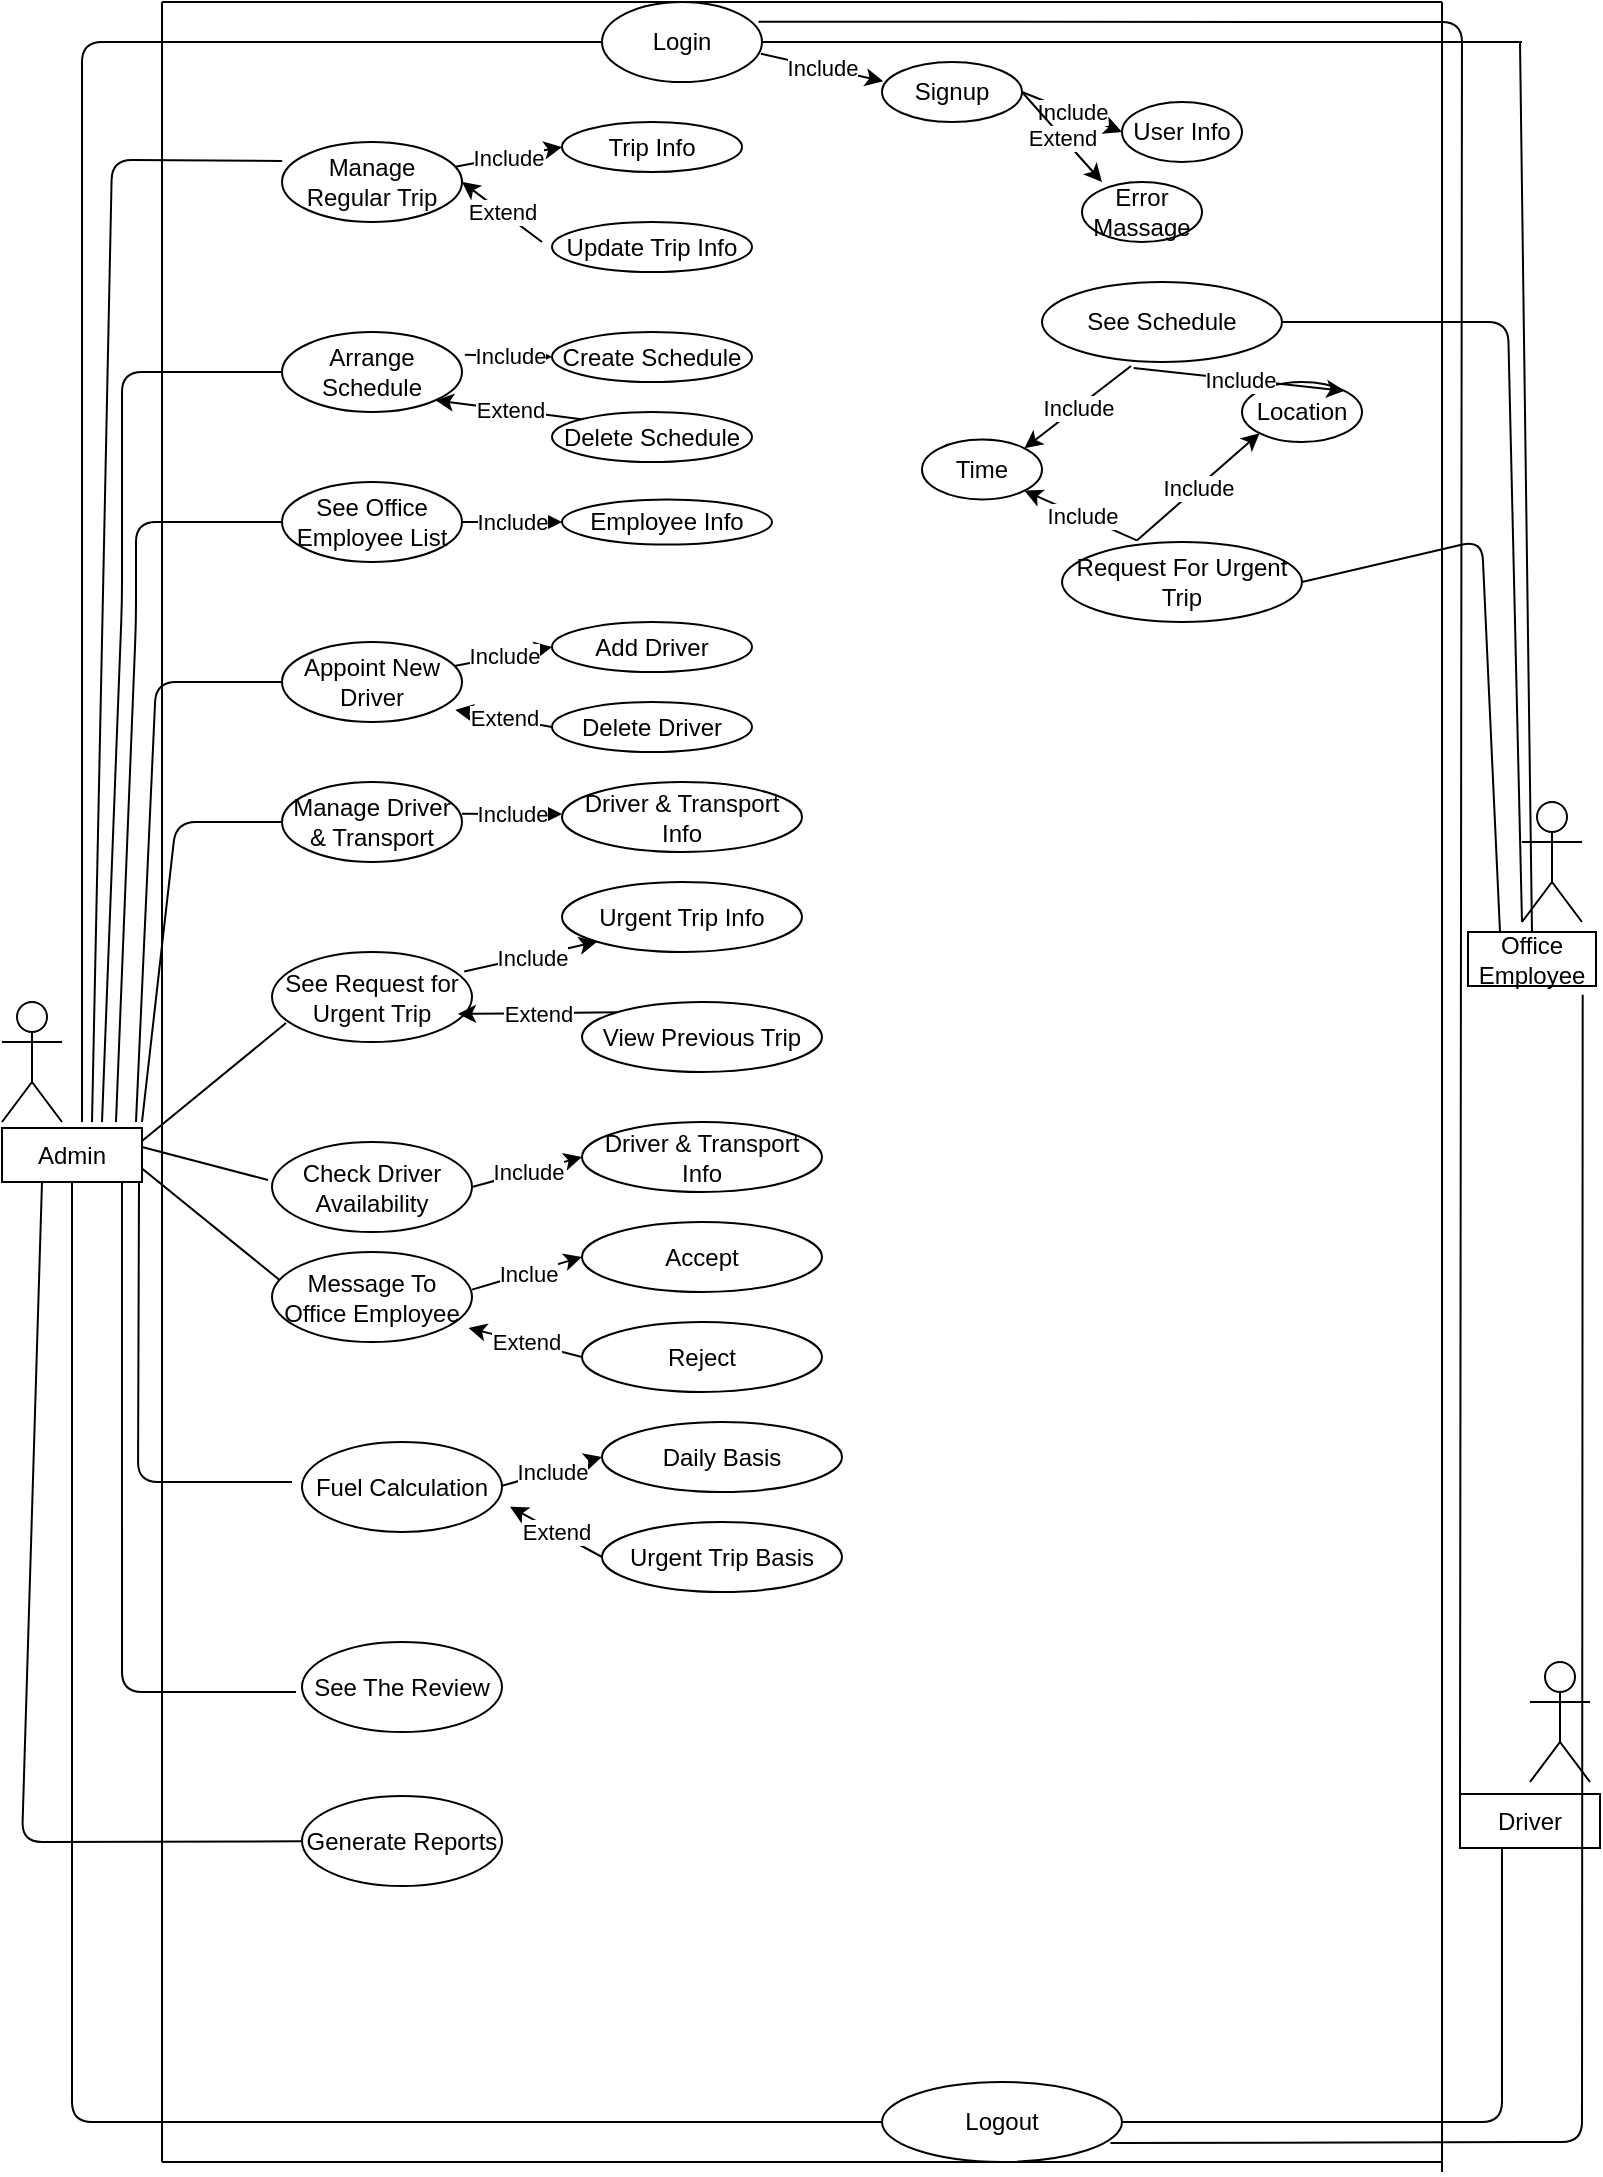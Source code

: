 <mxfile version="14.9.5" type="github">
  <diagram id="_Hke5c7gtm3ifdNGaI75" name="Page-1">
    <mxGraphModel dx="394" dy="681" grid="1" gridSize="10" guides="1" tooltips="1" connect="1" arrows="1" fold="1" page="1" pageScale="1" pageWidth="827" pageHeight="1169" math="0" shadow="0">
      <root>
        <mxCell id="0" />
        <mxCell id="1" parent="0" />
        <mxCell id="LA62-pf56U3Ix_v_cgrx-1" value="" style="shape=umlActor;verticalLabelPosition=bottom;verticalAlign=top;html=1;outlineConnect=0;" vertex="1" parent="1">
          <mxGeometry x="840" y="540" width="30" height="60" as="geometry" />
        </mxCell>
        <mxCell id="LA62-pf56U3Ix_v_cgrx-2" value="" style="shape=umlActor;verticalLabelPosition=bottom;verticalAlign=top;html=1;outlineConnect=0;" vertex="1" parent="1">
          <mxGeometry x="1600" y="440" width="30" height="60" as="geometry" />
        </mxCell>
        <mxCell id="LA62-pf56U3Ix_v_cgrx-3" value="" style="shape=umlActor;verticalLabelPosition=bottom;verticalAlign=top;html=1;outlineConnect=0;" vertex="1" parent="1">
          <mxGeometry x="1604" y="870" width="30" height="60" as="geometry" />
        </mxCell>
        <mxCell id="LA62-pf56U3Ix_v_cgrx-4" value="" style="endArrow=none;html=1;" edge="1" parent="1">
          <mxGeometry width="50" height="50" relative="1" as="geometry">
            <mxPoint x="920" y="1120" as="sourcePoint" />
            <mxPoint x="920" y="40" as="targetPoint" />
          </mxGeometry>
        </mxCell>
        <mxCell id="LA62-pf56U3Ix_v_cgrx-5" value="" style="endArrow=none;html=1;" edge="1" parent="1">
          <mxGeometry width="50" height="50" relative="1" as="geometry">
            <mxPoint x="920" y="40" as="sourcePoint" />
            <mxPoint x="1560" y="40" as="targetPoint" />
          </mxGeometry>
        </mxCell>
        <mxCell id="LA62-pf56U3Ix_v_cgrx-7" value="" style="endArrow=none;html=1;" edge="1" parent="1">
          <mxGeometry width="50" height="50" relative="1" as="geometry">
            <mxPoint x="920" y="1120" as="sourcePoint" />
            <mxPoint x="1560" y="1120" as="targetPoint" />
          </mxGeometry>
        </mxCell>
        <mxCell id="LA62-pf56U3Ix_v_cgrx-8" value="" style="endArrow=none;html=1;" edge="1" parent="1">
          <mxGeometry width="50" height="50" relative="1" as="geometry">
            <mxPoint x="1560" y="1125" as="sourcePoint" />
            <mxPoint x="1560" y="40" as="targetPoint" />
          </mxGeometry>
        </mxCell>
        <mxCell id="LA62-pf56U3Ix_v_cgrx-11" value="Admin" style="rounded=0;whiteSpace=wrap;html=1;" vertex="1" parent="1">
          <mxGeometry x="840" y="603" width="70" height="27" as="geometry" />
        </mxCell>
        <mxCell id="LA62-pf56U3Ix_v_cgrx-12" value="Office Employee" style="rounded=0;whiteSpace=wrap;html=1;" vertex="1" parent="1">
          <mxGeometry x="1573" y="505" width="64" height="27" as="geometry" />
        </mxCell>
        <mxCell id="LA62-pf56U3Ix_v_cgrx-13" value="Driver" style="rounded=0;whiteSpace=wrap;html=1;" vertex="1" parent="1">
          <mxGeometry x="1569" y="936" width="70" height="27" as="geometry" />
        </mxCell>
        <mxCell id="LA62-pf56U3Ix_v_cgrx-15" value="" style="endArrow=none;html=1;" edge="1" parent="1">
          <mxGeometry width="50" height="50" relative="1" as="geometry">
            <mxPoint x="1400" y="1100" as="sourcePoint" />
            <mxPoint x="1590" y="963" as="targetPoint" />
            <Array as="points">
              <mxPoint x="1590" y="1100" />
            </Array>
          </mxGeometry>
        </mxCell>
        <mxCell id="LA62-pf56U3Ix_v_cgrx-16" value="Logout" style="ellipse;whiteSpace=wrap;html=1;" vertex="1" parent="1">
          <mxGeometry x="1280" y="1080" width="120" height="40" as="geometry" />
        </mxCell>
        <mxCell id="LA62-pf56U3Ix_v_cgrx-17" value="" style="endArrow=none;html=1;" edge="1" parent="1" target="LA62-pf56U3Ix_v_cgrx-18">
          <mxGeometry width="50" height="50" relative="1" as="geometry">
            <mxPoint x="880" y="600" as="sourcePoint" />
            <mxPoint x="1200" y="60" as="targetPoint" />
            <Array as="points">
              <mxPoint x="880" y="60" />
            </Array>
          </mxGeometry>
        </mxCell>
        <mxCell id="LA62-pf56U3Ix_v_cgrx-18" value="Login" style="ellipse;whiteSpace=wrap;html=1;" vertex="1" parent="1">
          <mxGeometry x="1140" y="40" width="80" height="40" as="geometry" />
        </mxCell>
        <mxCell id="LA62-pf56U3Ix_v_cgrx-19" value="Signup" style="ellipse;whiteSpace=wrap;html=1;" vertex="1" parent="1">
          <mxGeometry x="1280" y="70" width="70" height="30" as="geometry" />
        </mxCell>
        <mxCell id="LA62-pf56U3Ix_v_cgrx-20" value="User Info" style="ellipse;whiteSpace=wrap;html=1;" vertex="1" parent="1">
          <mxGeometry x="1400" y="90" width="60" height="30" as="geometry" />
        </mxCell>
        <mxCell id="LA62-pf56U3Ix_v_cgrx-24" value="" style="endArrow=classic;html=1;exitX=0.993;exitY=0.646;exitDx=0;exitDy=0;exitPerimeter=0;entryX=0.009;entryY=0.321;entryDx=0;entryDy=0;entryPerimeter=0;" edge="1" parent="1" source="LA62-pf56U3Ix_v_cgrx-18" target="LA62-pf56U3Ix_v_cgrx-19">
          <mxGeometry relative="1" as="geometry">
            <mxPoint x="1230" y="80" as="sourcePoint" />
            <mxPoint x="1280" y="74" as="targetPoint" />
          </mxGeometry>
        </mxCell>
        <mxCell id="LA62-pf56U3Ix_v_cgrx-25" value="Include" style="edgeLabel;resizable=0;html=1;align=center;verticalAlign=middle;" connectable="0" vertex="1" parent="LA62-pf56U3Ix_v_cgrx-24">
          <mxGeometry relative="1" as="geometry" />
        </mxCell>
        <mxCell id="LA62-pf56U3Ix_v_cgrx-34" value="" style="endArrow=classic;html=1;exitX=1;exitY=0.5;exitDx=0;exitDy=0;entryX=0;entryY=0.5;entryDx=0;entryDy=0;" edge="1" parent="1" source="LA62-pf56U3Ix_v_cgrx-19" target="LA62-pf56U3Ix_v_cgrx-20">
          <mxGeometry relative="1" as="geometry">
            <mxPoint x="1360" y="90" as="sourcePoint" />
            <mxPoint x="1390" y="104" as="targetPoint" />
          </mxGeometry>
        </mxCell>
        <mxCell id="LA62-pf56U3Ix_v_cgrx-35" value="Include" style="edgeLabel;resizable=0;html=1;align=center;verticalAlign=middle;" connectable="0" vertex="1" parent="LA62-pf56U3Ix_v_cgrx-34">
          <mxGeometry relative="1" as="geometry" />
        </mxCell>
        <mxCell id="LA62-pf56U3Ix_v_cgrx-36" value="Error Massage" style="ellipse;whiteSpace=wrap;html=1;" vertex="1" parent="1">
          <mxGeometry x="1380" y="130" width="60" height="30" as="geometry" />
        </mxCell>
        <mxCell id="LA62-pf56U3Ix_v_cgrx-37" value="" style="endArrow=classic;html=1;exitX=1;exitY=0.5;exitDx=0;exitDy=0;" edge="1" parent="1" source="LA62-pf56U3Ix_v_cgrx-19">
          <mxGeometry relative="1" as="geometry">
            <mxPoint x="1350" y="85" as="sourcePoint" />
            <mxPoint x="1390" y="130" as="targetPoint" />
          </mxGeometry>
        </mxCell>
        <mxCell id="LA62-pf56U3Ix_v_cgrx-38" value="Extend" style="edgeLabel;resizable=0;html=1;align=center;verticalAlign=middle;" connectable="0" vertex="1" parent="LA62-pf56U3Ix_v_cgrx-37">
          <mxGeometry relative="1" as="geometry" />
        </mxCell>
        <mxCell id="LA62-pf56U3Ix_v_cgrx-39" value="" style="endArrow=none;html=1;exitX=0.5;exitY=0;exitDx=0;exitDy=0;" edge="1" parent="1" source="LA62-pf56U3Ix_v_cgrx-12">
          <mxGeometry width="50" height="50" relative="1" as="geometry">
            <mxPoint x="1580" y="505" as="sourcePoint" />
            <mxPoint x="1599" y="60" as="targetPoint" />
          </mxGeometry>
        </mxCell>
        <mxCell id="LA62-pf56U3Ix_v_cgrx-40" value="" style="endArrow=none;html=1;entryX=1;entryY=0.5;entryDx=0;entryDy=0;" edge="1" parent="1" target="LA62-pf56U3Ix_v_cgrx-18">
          <mxGeometry width="50" height="50" relative="1" as="geometry">
            <mxPoint x="1600" y="60" as="sourcePoint" />
            <mxPoint x="1450" y="130" as="targetPoint" />
          </mxGeometry>
        </mxCell>
        <mxCell id="LA62-pf56U3Ix_v_cgrx-42" value="" style="endArrow=none;html=1;entryX=0.001;entryY=0.237;entryDx=0;entryDy=0;entryPerimeter=0;" edge="1" parent="1" target="LA62-pf56U3Ix_v_cgrx-43">
          <mxGeometry width="50" height="50" relative="1" as="geometry">
            <mxPoint x="885" y="600" as="sourcePoint" />
            <mxPoint x="985" y="100" as="targetPoint" />
            <Array as="points">
              <mxPoint x="895" y="119" />
            </Array>
          </mxGeometry>
        </mxCell>
        <mxCell id="LA62-pf56U3Ix_v_cgrx-43" value="Manage Regular Trip" style="ellipse;whiteSpace=wrap;html=1;" vertex="1" parent="1">
          <mxGeometry x="980" y="110" width="90" height="40" as="geometry" />
        </mxCell>
        <mxCell id="LA62-pf56U3Ix_v_cgrx-44" value="" style="endArrow=none;html=1;entryX=0;entryY=0.5;entryDx=0;entryDy=0;" edge="1" parent="1" target="LA62-pf56U3Ix_v_cgrx-45">
          <mxGeometry width="50" height="50" relative="1" as="geometry">
            <mxPoint x="890.0" y="600" as="sourcePoint" />
            <mxPoint x="970" y="160" as="targetPoint" />
            <Array as="points">
              <mxPoint x="900" y="340" />
              <mxPoint x="900" y="225" />
            </Array>
          </mxGeometry>
        </mxCell>
        <mxCell id="LA62-pf56U3Ix_v_cgrx-45" value="Arrange Schedule" style="ellipse;whiteSpace=wrap;html=1;" vertex="1" parent="1">
          <mxGeometry x="980" y="205" width="90" height="40" as="geometry" />
        </mxCell>
        <mxCell id="LA62-pf56U3Ix_v_cgrx-46" value="Trip Info" style="ellipse;whiteSpace=wrap;html=1;" vertex="1" parent="1">
          <mxGeometry x="1120" y="100" width="90" height="25" as="geometry" />
        </mxCell>
        <mxCell id="LA62-pf56U3Ix_v_cgrx-47" value="Update Trip Info" style="ellipse;whiteSpace=wrap;html=1;" vertex="1" parent="1">
          <mxGeometry x="1115" y="150" width="100" height="25" as="geometry" />
        </mxCell>
        <mxCell id="LA62-pf56U3Ix_v_cgrx-50" value="" style="endArrow=classic;html=1;entryX=0;entryY=0.5;entryDx=0;entryDy=0;" edge="1" parent="1" source="LA62-pf56U3Ix_v_cgrx-43" target="LA62-pf56U3Ix_v_cgrx-46">
          <mxGeometry relative="1" as="geometry">
            <mxPoint x="1070" y="100" as="sourcePoint" />
            <mxPoint x="1120" y="100" as="targetPoint" />
          </mxGeometry>
        </mxCell>
        <mxCell id="LA62-pf56U3Ix_v_cgrx-51" value="Include" style="edgeLabel;resizable=0;html=1;align=center;verticalAlign=middle;" connectable="0" vertex="1" parent="LA62-pf56U3Ix_v_cgrx-50">
          <mxGeometry relative="1" as="geometry" />
        </mxCell>
        <mxCell id="LA62-pf56U3Ix_v_cgrx-55" value="" style="endArrow=classic;html=1;entryX=1;entryY=0.5;entryDx=0;entryDy=0;" edge="1" parent="1" target="LA62-pf56U3Ix_v_cgrx-43">
          <mxGeometry relative="1" as="geometry">
            <mxPoint x="1110" y="160" as="sourcePoint" />
            <mxPoint x="1060" y="110" as="targetPoint" />
          </mxGeometry>
        </mxCell>
        <mxCell id="LA62-pf56U3Ix_v_cgrx-56" value="Extend" style="edgeLabel;resizable=0;html=1;align=center;verticalAlign=middle;" connectable="0" vertex="1" parent="LA62-pf56U3Ix_v_cgrx-55">
          <mxGeometry relative="1" as="geometry" />
        </mxCell>
        <mxCell id="LA62-pf56U3Ix_v_cgrx-57" value="See Office Employee List" style="ellipse;whiteSpace=wrap;html=1;" vertex="1" parent="1">
          <mxGeometry x="980" y="280" width="90" height="40" as="geometry" />
        </mxCell>
        <mxCell id="LA62-pf56U3Ix_v_cgrx-58" value="" style="endArrow=none;html=1;entryX=0;entryY=0.5;entryDx=0;entryDy=0;" edge="1" parent="1" target="LA62-pf56U3Ix_v_cgrx-57">
          <mxGeometry width="50" height="50" relative="1" as="geometry">
            <mxPoint x="897" y="600" as="sourcePoint" />
            <mxPoint x="977.0" y="220" as="targetPoint" />
            <Array as="points">
              <mxPoint x="907" y="350" />
              <mxPoint x="907" y="300" />
            </Array>
          </mxGeometry>
        </mxCell>
        <mxCell id="LA62-pf56U3Ix_v_cgrx-59" value="" style="endArrow=none;html=1;entryX=0.5;entryY=1;entryDx=0;entryDy=0;exitX=0;exitY=0.5;exitDx=0;exitDy=0;" edge="1" parent="1" source="LA62-pf56U3Ix_v_cgrx-16" target="LA62-pf56U3Ix_v_cgrx-11">
          <mxGeometry width="50" height="50" relative="1" as="geometry">
            <mxPoint x="875" y="1100" as="sourcePoint" />
            <mxPoint x="1390" y="670" as="targetPoint" />
            <Array as="points">
              <mxPoint x="875" y="1100" />
            </Array>
          </mxGeometry>
        </mxCell>
        <mxCell id="LA62-pf56U3Ix_v_cgrx-60" value="" style="endArrow=none;html=1;entryX=0.896;entryY=1.163;entryDx=0;entryDy=0;entryPerimeter=0;exitX=0.952;exitY=0.763;exitDx=0;exitDy=0;exitPerimeter=0;" edge="1" parent="1" source="LA62-pf56U3Ix_v_cgrx-16" target="LA62-pf56U3Ix_v_cgrx-12">
          <mxGeometry width="50" height="50" relative="1" as="geometry">
            <mxPoint x="1395" y="1110" as="sourcePoint" />
            <mxPoint x="1390" y="670" as="targetPoint" />
            <Array as="points">
              <mxPoint x="1630" y="1110" />
            </Array>
          </mxGeometry>
        </mxCell>
        <mxCell id="LA62-pf56U3Ix_v_cgrx-61" value="" style="endArrow=none;html=1;exitX=0;exitY=0;exitDx=0;exitDy=0;entryX=0.978;entryY=0.246;entryDx=0;entryDy=0;entryPerimeter=0;" edge="1" parent="1" source="LA62-pf56U3Ix_v_cgrx-13" target="LA62-pf56U3Ix_v_cgrx-18">
          <mxGeometry width="50" height="50" relative="1" as="geometry">
            <mxPoint x="1580" y="930" as="sourcePoint" />
            <mxPoint x="1280" y="280" as="targetPoint" />
            <Array as="points">
              <mxPoint x="1570" y="50" />
            </Array>
          </mxGeometry>
        </mxCell>
        <mxCell id="LA62-pf56U3Ix_v_cgrx-62" value="Create Schedule" style="ellipse;whiteSpace=wrap;html=1;" vertex="1" parent="1">
          <mxGeometry x="1115" y="205" width="100" height="25" as="geometry" />
        </mxCell>
        <mxCell id="LA62-pf56U3Ix_v_cgrx-63" value="Delete Schedule" style="ellipse;whiteSpace=wrap;html=1;" vertex="1" parent="1">
          <mxGeometry x="1115" y="245" width="100" height="25" as="geometry" />
        </mxCell>
        <mxCell id="LA62-pf56U3Ix_v_cgrx-66" value="" style="endArrow=classic;html=1;entryX=0;entryY=0.5;entryDx=0;entryDy=0;exitX=1.016;exitY=0.285;exitDx=0;exitDy=0;exitPerimeter=0;" edge="1" parent="1" source="LA62-pf56U3Ix_v_cgrx-45" target="LA62-pf56U3Ix_v_cgrx-62">
          <mxGeometry relative="1" as="geometry">
            <mxPoint x="1070" y="170" as="sourcePoint" />
            <mxPoint x="1170" y="170" as="targetPoint" />
          </mxGeometry>
        </mxCell>
        <mxCell id="LA62-pf56U3Ix_v_cgrx-67" value="Include" style="edgeLabel;resizable=0;html=1;align=center;verticalAlign=middle;" connectable="0" vertex="1" parent="LA62-pf56U3Ix_v_cgrx-66">
          <mxGeometry relative="1" as="geometry" />
        </mxCell>
        <mxCell id="LA62-pf56U3Ix_v_cgrx-68" value="" style="endArrow=classic;html=1;exitX=0;exitY=0;exitDx=0;exitDy=0;entryX=1;entryY=1;entryDx=0;entryDy=0;" edge="1" parent="1" source="LA62-pf56U3Ix_v_cgrx-63" target="LA62-pf56U3Ix_v_cgrx-45">
          <mxGeometry relative="1" as="geometry">
            <mxPoint x="1080" y="210" as="sourcePoint" />
            <mxPoint x="1060" y="180" as="targetPoint" />
          </mxGeometry>
        </mxCell>
        <mxCell id="LA62-pf56U3Ix_v_cgrx-69" value="Extend" style="edgeLabel;resizable=0;html=1;align=center;verticalAlign=middle;" connectable="0" vertex="1" parent="LA62-pf56U3Ix_v_cgrx-68">
          <mxGeometry relative="1" as="geometry" />
        </mxCell>
        <mxCell id="LA62-pf56U3Ix_v_cgrx-70" value="Employee Info" style="ellipse;whiteSpace=wrap;html=1;" vertex="1" parent="1">
          <mxGeometry x="1120" y="288.75" width="105" height="22.5" as="geometry" />
        </mxCell>
        <mxCell id="LA62-pf56U3Ix_v_cgrx-71" value="Add Driver" style="ellipse;whiteSpace=wrap;html=1;" vertex="1" parent="1">
          <mxGeometry x="1115" y="350" width="100" height="25" as="geometry" />
        </mxCell>
        <mxCell id="LA62-pf56U3Ix_v_cgrx-72" value="" style="endArrow=classic;html=1;entryX=0;entryY=0.5;entryDx=0;entryDy=0;exitX=1;exitY=0.5;exitDx=0;exitDy=0;" edge="1" parent="1" source="LA62-pf56U3Ix_v_cgrx-57" target="LA62-pf56U3Ix_v_cgrx-70">
          <mxGeometry relative="1" as="geometry">
            <mxPoint x="1070" y="230" as="sourcePoint" />
            <mxPoint x="1170" y="230" as="targetPoint" />
          </mxGeometry>
        </mxCell>
        <mxCell id="LA62-pf56U3Ix_v_cgrx-73" value="Include" style="edgeLabel;resizable=0;html=1;align=center;verticalAlign=middle;" connectable="0" vertex="1" parent="LA62-pf56U3Ix_v_cgrx-72">
          <mxGeometry relative="1" as="geometry" />
        </mxCell>
        <mxCell id="LA62-pf56U3Ix_v_cgrx-75" value="Appoint New Driver" style="ellipse;whiteSpace=wrap;html=1;" vertex="1" parent="1">
          <mxGeometry x="980" y="360" width="90" height="40" as="geometry" />
        </mxCell>
        <mxCell id="LA62-pf56U3Ix_v_cgrx-76" value="" style="endArrow=none;html=1;entryX=0;entryY=0.5;entryDx=0;entryDy=0;" edge="1" parent="1" target="LA62-pf56U3Ix_v_cgrx-75">
          <mxGeometry width="50" height="50" relative="1" as="geometry">
            <mxPoint x="907" y="600" as="sourcePoint" />
            <mxPoint x="987.0" y="230" as="targetPoint" />
            <Array as="points">
              <mxPoint x="917" y="380" />
            </Array>
          </mxGeometry>
        </mxCell>
        <mxCell id="LA62-pf56U3Ix_v_cgrx-77" value="Delete Driver" style="ellipse;whiteSpace=wrap;html=1;" vertex="1" parent="1">
          <mxGeometry x="1115" y="390" width="100" height="25" as="geometry" />
        </mxCell>
        <mxCell id="LA62-pf56U3Ix_v_cgrx-78" value="" style="endArrow=classic;html=1;entryX=0;entryY=0.5;entryDx=0;entryDy=0;" edge="1" parent="1" source="LA62-pf56U3Ix_v_cgrx-75" target="LA62-pf56U3Ix_v_cgrx-71">
          <mxGeometry relative="1" as="geometry">
            <mxPoint x="1070" y="285" as="sourcePoint" />
            <mxPoint x="1170" y="285" as="targetPoint" />
          </mxGeometry>
        </mxCell>
        <mxCell id="LA62-pf56U3Ix_v_cgrx-79" value="Include" style="edgeLabel;resizable=0;html=1;align=center;verticalAlign=middle;" connectable="0" vertex="1" parent="LA62-pf56U3Ix_v_cgrx-78">
          <mxGeometry relative="1" as="geometry" />
        </mxCell>
        <mxCell id="LA62-pf56U3Ix_v_cgrx-80" value="" style="endArrow=classic;html=1;entryX=0.963;entryY=0.849;entryDx=0;entryDy=0;entryPerimeter=0;exitX=0;exitY=0.5;exitDx=0;exitDy=0;" edge="1" parent="1" source="LA62-pf56U3Ix_v_cgrx-77" target="LA62-pf56U3Ix_v_cgrx-75">
          <mxGeometry relative="1" as="geometry">
            <mxPoint x="1050" y="310" as="sourcePoint" />
            <mxPoint x="1150" y="310" as="targetPoint" />
          </mxGeometry>
        </mxCell>
        <mxCell id="LA62-pf56U3Ix_v_cgrx-81" value="Extend" style="edgeLabel;resizable=0;html=1;align=center;verticalAlign=middle;" connectable="0" vertex="1" parent="LA62-pf56U3Ix_v_cgrx-80">
          <mxGeometry relative="1" as="geometry" />
        </mxCell>
        <mxCell id="LA62-pf56U3Ix_v_cgrx-82" value="Manage Driver &amp;amp; Transport" style="ellipse;whiteSpace=wrap;html=1;" vertex="1" parent="1">
          <mxGeometry x="980" y="430" width="90" height="40" as="geometry" />
        </mxCell>
        <mxCell id="LA62-pf56U3Ix_v_cgrx-83" value="" style="endArrow=none;html=1;entryX=0;entryY=0.5;entryDx=0;entryDy=0;" edge="1" parent="1" target="LA62-pf56U3Ix_v_cgrx-82">
          <mxGeometry width="50" height="50" relative="1" as="geometry">
            <mxPoint x="910" y="600" as="sourcePoint" />
            <mxPoint x="990.0" y="300" as="targetPoint" />
            <Array as="points">
              <mxPoint x="927" y="450" />
            </Array>
          </mxGeometry>
        </mxCell>
        <mxCell id="LA62-pf56U3Ix_v_cgrx-84" value="Driver &amp;amp; Transport Info" style="ellipse;whiteSpace=wrap;html=1;" vertex="1" parent="1">
          <mxGeometry x="1120" y="430" width="120" height="35" as="geometry" />
        </mxCell>
        <mxCell id="LA62-pf56U3Ix_v_cgrx-85" value="" style="endArrow=classic;html=1;" edge="1" parent="1">
          <mxGeometry relative="1" as="geometry">
            <mxPoint x="1070" y="445.91" as="sourcePoint" />
            <mxPoint x="1120" y="446" as="targetPoint" />
          </mxGeometry>
        </mxCell>
        <mxCell id="LA62-pf56U3Ix_v_cgrx-86" value="Include" style="edgeLabel;resizable=0;html=1;align=center;verticalAlign=middle;" connectable="0" vertex="1" parent="LA62-pf56U3Ix_v_cgrx-85">
          <mxGeometry relative="1" as="geometry" />
        </mxCell>
        <mxCell id="LA62-pf56U3Ix_v_cgrx-89" value="" style="endArrow=none;html=1;exitX=1;exitY=0.5;exitDx=0;exitDy=0;entryX=0.07;entryY=0.79;entryDx=0;entryDy=0;entryPerimeter=0;" edge="1" parent="1" target="LA62-pf56U3Ix_v_cgrx-90">
          <mxGeometry width="50" height="50" relative="1" as="geometry">
            <mxPoint x="910.0" y="609.5" as="sourcePoint" />
            <mxPoint x="980" y="560" as="targetPoint" />
          </mxGeometry>
        </mxCell>
        <mxCell id="LA62-pf56U3Ix_v_cgrx-90" value="See Request for Urgent Trip" style="ellipse;whiteSpace=wrap;html=1;" vertex="1" parent="1">
          <mxGeometry x="975" y="515" width="100" height="45" as="geometry" />
        </mxCell>
        <mxCell id="LA62-pf56U3Ix_v_cgrx-91" value="Urgent Trip Info" style="ellipse;whiteSpace=wrap;html=1;" vertex="1" parent="1">
          <mxGeometry x="1120" y="480" width="120" height="35" as="geometry" />
        </mxCell>
        <mxCell id="LA62-pf56U3Ix_v_cgrx-92" value="View Previous Trip" style="ellipse;whiteSpace=wrap;html=1;" vertex="1" parent="1">
          <mxGeometry x="1130" y="540" width="120" height="35" as="geometry" />
        </mxCell>
        <mxCell id="LA62-pf56U3Ix_v_cgrx-93" value="" style="endArrow=classic;html=1;entryX=0;entryY=1;entryDx=0;entryDy=0;exitX=0.961;exitY=0.217;exitDx=0;exitDy=0;exitPerimeter=0;" edge="1" parent="1" source="LA62-pf56U3Ix_v_cgrx-90" target="LA62-pf56U3Ix_v_cgrx-91">
          <mxGeometry relative="1" as="geometry">
            <mxPoint x="1080" y="590" as="sourcePoint" />
            <mxPoint x="1180" y="590" as="targetPoint" />
          </mxGeometry>
        </mxCell>
        <mxCell id="LA62-pf56U3Ix_v_cgrx-94" value="Include" style="edgeLabel;resizable=0;html=1;align=center;verticalAlign=middle;" connectable="0" vertex="1" parent="LA62-pf56U3Ix_v_cgrx-93">
          <mxGeometry relative="1" as="geometry" />
        </mxCell>
        <mxCell id="LA62-pf56U3Ix_v_cgrx-95" value="" style="endArrow=classic;html=1;exitX=0;exitY=0;exitDx=0;exitDy=0;" edge="1" parent="1" source="LA62-pf56U3Ix_v_cgrx-92">
          <mxGeometry relative="1" as="geometry">
            <mxPoint x="1320" y="690" as="sourcePoint" />
            <mxPoint x="1068" y="546" as="targetPoint" />
          </mxGeometry>
        </mxCell>
        <mxCell id="LA62-pf56U3Ix_v_cgrx-96" value="Extend" style="edgeLabel;resizable=0;html=1;align=center;verticalAlign=middle;" connectable="0" vertex="1" parent="LA62-pf56U3Ix_v_cgrx-95">
          <mxGeometry relative="1" as="geometry" />
        </mxCell>
        <mxCell id="LA62-pf56U3Ix_v_cgrx-98" value="" style="endArrow=none;html=1;exitX=1;exitY=0.5;exitDx=0;exitDy=0;" edge="1" parent="1">
          <mxGeometry width="50" height="50" relative="1" as="geometry">
            <mxPoint x="910.0" y="612.5" as="sourcePoint" />
            <mxPoint x="973" y="629" as="targetPoint" />
          </mxGeometry>
        </mxCell>
        <mxCell id="LA62-pf56U3Ix_v_cgrx-99" value="Check Driver Availability" style="ellipse;whiteSpace=wrap;html=1;" vertex="1" parent="1">
          <mxGeometry x="975" y="610" width="100" height="45" as="geometry" />
        </mxCell>
        <mxCell id="LA62-pf56U3Ix_v_cgrx-100" value="Driver &amp;amp; Transport Info" style="ellipse;whiteSpace=wrap;html=1;" vertex="1" parent="1">
          <mxGeometry x="1130" y="600" width="120" height="35" as="geometry" />
        </mxCell>
        <mxCell id="LA62-pf56U3Ix_v_cgrx-102" value="" style="endArrow=classic;html=1;entryX=0;entryY=0.5;entryDx=0;entryDy=0;exitX=1;exitY=0.5;exitDx=0;exitDy=0;" edge="1" parent="1" source="LA62-pf56U3Ix_v_cgrx-99" target="LA62-pf56U3Ix_v_cgrx-100">
          <mxGeometry relative="1" as="geometry">
            <mxPoint x="1075" y="610" as="sourcePoint" />
            <mxPoint x="1130" y="610" as="targetPoint" />
          </mxGeometry>
        </mxCell>
        <mxCell id="LA62-pf56U3Ix_v_cgrx-103" value="Include" style="edgeLabel;resizable=0;html=1;align=center;verticalAlign=middle;" connectable="0" vertex="1" parent="LA62-pf56U3Ix_v_cgrx-102">
          <mxGeometry relative="1" as="geometry" />
        </mxCell>
        <mxCell id="LA62-pf56U3Ix_v_cgrx-104" value="" style="endArrow=none;html=1;exitX=1;exitY=0.75;exitDx=0;exitDy=0;entryX=0.05;entryY=0.333;entryDx=0;entryDy=0;entryPerimeter=0;" edge="1" parent="1" source="LA62-pf56U3Ix_v_cgrx-11" target="LA62-pf56U3Ix_v_cgrx-105">
          <mxGeometry width="50" height="50" relative="1" as="geometry">
            <mxPoint x="1340" y="730" as="sourcePoint" />
            <mxPoint x="970" y="670" as="targetPoint" />
          </mxGeometry>
        </mxCell>
        <mxCell id="LA62-pf56U3Ix_v_cgrx-105" value="Message To Office Employee" style="ellipse;whiteSpace=wrap;html=1;" vertex="1" parent="1">
          <mxGeometry x="975" y="665" width="100" height="45" as="geometry" />
        </mxCell>
        <mxCell id="LA62-pf56U3Ix_v_cgrx-106" value="Accept" style="ellipse;whiteSpace=wrap;html=1;" vertex="1" parent="1">
          <mxGeometry x="1130" y="650" width="120" height="35" as="geometry" />
        </mxCell>
        <mxCell id="LA62-pf56U3Ix_v_cgrx-107" value="Reject" style="ellipse;whiteSpace=wrap;html=1;" vertex="1" parent="1">
          <mxGeometry x="1130" y="700" width="120" height="35" as="geometry" />
        </mxCell>
        <mxCell id="LA62-pf56U3Ix_v_cgrx-108" value="" style="endArrow=classic;html=1;entryX=0;entryY=0.5;entryDx=0;entryDy=0;" edge="1" parent="1" target="LA62-pf56U3Ix_v_cgrx-106">
          <mxGeometry relative="1" as="geometry">
            <mxPoint x="1075" y="683.82" as="sourcePoint" />
            <mxPoint x="1175" y="683.82" as="targetPoint" />
          </mxGeometry>
        </mxCell>
        <mxCell id="LA62-pf56U3Ix_v_cgrx-109" value="Inclue" style="edgeLabel;resizable=0;html=1;align=center;verticalAlign=middle;" connectable="0" vertex="1" parent="LA62-pf56U3Ix_v_cgrx-108">
          <mxGeometry relative="1" as="geometry" />
        </mxCell>
        <mxCell id="LA62-pf56U3Ix_v_cgrx-110" value="" style="endArrow=classic;html=1;entryX=0.983;entryY=0.844;entryDx=0;entryDy=0;entryPerimeter=0;exitX=0;exitY=0.5;exitDx=0;exitDy=0;" edge="1" parent="1" source="LA62-pf56U3Ix_v_cgrx-107" target="LA62-pf56U3Ix_v_cgrx-105">
          <mxGeometry relative="1" as="geometry">
            <mxPoint x="1320" y="720" as="sourcePoint" />
            <mxPoint x="1420" y="720" as="targetPoint" />
          </mxGeometry>
        </mxCell>
        <mxCell id="LA62-pf56U3Ix_v_cgrx-111" value="Extend" style="edgeLabel;resizable=0;html=1;align=center;verticalAlign=middle;" connectable="0" vertex="1" parent="LA62-pf56U3Ix_v_cgrx-110">
          <mxGeometry relative="1" as="geometry" />
        </mxCell>
        <mxCell id="LA62-pf56U3Ix_v_cgrx-112" value="" style="endArrow=none;html=1;exitX=0.75;exitY=1;exitDx=0;exitDy=0;" edge="1" parent="1">
          <mxGeometry width="50" height="50" relative="1" as="geometry">
            <mxPoint x="908.5" y="630" as="sourcePoint" />
            <mxPoint x="985" y="780" as="targetPoint" />
            <Array as="points">
              <mxPoint x="908" y="780" />
            </Array>
          </mxGeometry>
        </mxCell>
        <mxCell id="LA62-pf56U3Ix_v_cgrx-113" value="Fuel Calculation" style="ellipse;whiteSpace=wrap;html=1;" vertex="1" parent="1">
          <mxGeometry x="990" y="760" width="100" height="45" as="geometry" />
        </mxCell>
        <mxCell id="LA62-pf56U3Ix_v_cgrx-114" value="Daily Basis" style="ellipse;whiteSpace=wrap;html=1;" vertex="1" parent="1">
          <mxGeometry x="1140" y="750" width="120" height="35" as="geometry" />
        </mxCell>
        <mxCell id="LA62-pf56U3Ix_v_cgrx-115" value="Urgent Trip Basis" style="ellipse;whiteSpace=wrap;html=1;" vertex="1" parent="1">
          <mxGeometry x="1140" y="800" width="120" height="35" as="geometry" />
        </mxCell>
        <mxCell id="LA62-pf56U3Ix_v_cgrx-116" value="" style="endArrow=classic;html=1;entryX=0;entryY=0.5;entryDx=0;entryDy=0;" edge="1" parent="1" target="LA62-pf56U3Ix_v_cgrx-114">
          <mxGeometry relative="1" as="geometry">
            <mxPoint x="1090" y="781.91" as="sourcePoint" />
            <mxPoint x="1140" y="780" as="targetPoint" />
          </mxGeometry>
        </mxCell>
        <mxCell id="LA62-pf56U3Ix_v_cgrx-117" value="Include" style="edgeLabel;resizable=0;html=1;align=center;verticalAlign=middle;" connectable="0" vertex="1" parent="LA62-pf56U3Ix_v_cgrx-116">
          <mxGeometry relative="1" as="geometry" />
        </mxCell>
        <mxCell id="LA62-pf56U3Ix_v_cgrx-118" value="" style="endArrow=classic;html=1;entryX=1.04;entryY=0.72;entryDx=0;entryDy=0;entryPerimeter=0;exitX=0;exitY=0.5;exitDx=0;exitDy=0;" edge="1" parent="1" source="LA62-pf56U3Ix_v_cgrx-115" target="LA62-pf56U3Ix_v_cgrx-113">
          <mxGeometry relative="1" as="geometry">
            <mxPoint x="1090" y="816.91" as="sourcePoint" />
            <mxPoint x="1190" y="816.91" as="targetPoint" />
          </mxGeometry>
        </mxCell>
        <mxCell id="LA62-pf56U3Ix_v_cgrx-119" value="Extend" style="edgeLabel;resizable=0;html=1;align=center;verticalAlign=middle;" connectable="0" vertex="1" parent="LA62-pf56U3Ix_v_cgrx-118">
          <mxGeometry relative="1" as="geometry" />
        </mxCell>
        <mxCell id="LA62-pf56U3Ix_v_cgrx-120" value="See The Review" style="ellipse;whiteSpace=wrap;html=1;" vertex="1" parent="1">
          <mxGeometry x="990" y="860" width="100" height="45" as="geometry" />
        </mxCell>
        <mxCell id="LA62-pf56U3Ix_v_cgrx-121" value="" style="endArrow=none;html=1;exitX=0.857;exitY=1;exitDx=0;exitDy=0;exitPerimeter=0;" edge="1" parent="1" source="LA62-pf56U3Ix_v_cgrx-11">
          <mxGeometry width="50" height="50" relative="1" as="geometry">
            <mxPoint x="910.5" y="735" as="sourcePoint" />
            <mxPoint x="987.0" y="885" as="targetPoint" />
            <Array as="points">
              <mxPoint x="900" y="885" />
            </Array>
          </mxGeometry>
        </mxCell>
        <mxCell id="LA62-pf56U3Ix_v_cgrx-123" value="" style="endArrow=none;html=1;exitX=0.857;exitY=1;exitDx=0;exitDy=0;exitPerimeter=0;" edge="1" parent="1" target="LA62-pf56U3Ix_v_cgrx-124">
          <mxGeometry width="50" height="50" relative="1" as="geometry">
            <mxPoint x="860" y="630" as="sourcePoint" />
            <mxPoint x="947" y="960" as="targetPoint" />
            <Array as="points">
              <mxPoint x="850" y="960" />
            </Array>
          </mxGeometry>
        </mxCell>
        <mxCell id="LA62-pf56U3Ix_v_cgrx-124" value="Generate Reports" style="ellipse;whiteSpace=wrap;html=1;" vertex="1" parent="1">
          <mxGeometry x="990" y="937" width="100" height="45" as="geometry" />
        </mxCell>
        <mxCell id="LA62-pf56U3Ix_v_cgrx-125" value="" style="endArrow=none;html=1;" edge="1" parent="1">
          <mxGeometry width="50" height="50" relative="1" as="geometry">
            <mxPoint x="1600" y="500" as="sourcePoint" />
            <mxPoint x="1480" y="200" as="targetPoint" />
            <Array as="points">
              <mxPoint x="1593" y="200" />
            </Array>
          </mxGeometry>
        </mxCell>
        <mxCell id="LA62-pf56U3Ix_v_cgrx-126" value="See Schedule" style="ellipse;whiteSpace=wrap;html=1;" vertex="1" parent="1">
          <mxGeometry x="1360" y="180" width="120" height="40" as="geometry" />
        </mxCell>
        <mxCell id="LA62-pf56U3Ix_v_cgrx-127" value="Time" style="ellipse;whiteSpace=wrap;html=1;" vertex="1" parent="1">
          <mxGeometry x="1300" y="258.75" width="60" height="30" as="geometry" />
        </mxCell>
        <mxCell id="LA62-pf56U3Ix_v_cgrx-128" value="Location" style="ellipse;whiteSpace=wrap;html=1;" vertex="1" parent="1">
          <mxGeometry x="1460" y="230" width="60" height="30" as="geometry" />
        </mxCell>
        <mxCell id="LA62-pf56U3Ix_v_cgrx-129" value="" style="endArrow=classic;html=1;exitX=0.371;exitY=1.051;exitDx=0;exitDy=0;entryX=1;entryY=0;entryDx=0;entryDy=0;exitPerimeter=0;" edge="1" parent="1" source="LA62-pf56U3Ix_v_cgrx-126" target="LA62-pf56U3Ix_v_cgrx-127">
          <mxGeometry relative="1" as="geometry">
            <mxPoint x="1270" y="240" as="sourcePoint" />
            <mxPoint x="1370" y="240" as="targetPoint" />
          </mxGeometry>
        </mxCell>
        <mxCell id="LA62-pf56U3Ix_v_cgrx-130" value="Include" style="edgeLabel;resizable=0;html=1;align=center;verticalAlign=middle;" connectable="0" vertex="1" parent="LA62-pf56U3Ix_v_cgrx-129">
          <mxGeometry relative="1" as="geometry" />
        </mxCell>
        <mxCell id="LA62-pf56U3Ix_v_cgrx-131" value="" style="endArrow=classic;html=1;exitX=0.382;exitY=1.075;exitDx=0;exitDy=0;entryX=1;entryY=0;entryDx=0;entryDy=0;exitPerimeter=0;" edge="1" parent="1" source="LA62-pf56U3Ix_v_cgrx-126" target="LA62-pf56U3Ix_v_cgrx-128">
          <mxGeometry relative="1" as="geometry">
            <mxPoint x="1270" y="240" as="sourcePoint" />
            <mxPoint x="1370" y="240" as="targetPoint" />
          </mxGeometry>
        </mxCell>
        <mxCell id="LA62-pf56U3Ix_v_cgrx-132" value="Include" style="edgeLabel;resizable=0;html=1;align=center;verticalAlign=middle;" connectable="0" vertex="1" parent="LA62-pf56U3Ix_v_cgrx-131">
          <mxGeometry relative="1" as="geometry" />
        </mxCell>
        <mxCell id="LA62-pf56U3Ix_v_cgrx-133" value="" style="endArrow=none;html=1;exitX=0.25;exitY=0;exitDx=0;exitDy=0;entryX=1;entryY=0.5;entryDx=0;entryDy=0;" edge="1" parent="1" source="LA62-pf56U3Ix_v_cgrx-12" target="LA62-pf56U3Ix_v_cgrx-134">
          <mxGeometry width="50" height="50" relative="1" as="geometry">
            <mxPoint x="1610" y="510" as="sourcePoint" />
            <mxPoint x="1480" y="250" as="targetPoint" />
            <Array as="points">
              <mxPoint x="1580" y="309" />
            </Array>
          </mxGeometry>
        </mxCell>
        <mxCell id="LA62-pf56U3Ix_v_cgrx-134" value="Request For Urgent Trip" style="ellipse;whiteSpace=wrap;html=1;" vertex="1" parent="1">
          <mxGeometry x="1370" y="310" width="120" height="40" as="geometry" />
        </mxCell>
        <mxCell id="LA62-pf56U3Ix_v_cgrx-143" value="" style="endArrow=classic;html=1;entryX=1;entryY=1;entryDx=0;entryDy=0;exitX=0.312;exitY=-0.02;exitDx=0;exitDy=0;exitPerimeter=0;" edge="1" parent="1" source="LA62-pf56U3Ix_v_cgrx-134" target="LA62-pf56U3Ix_v_cgrx-127">
          <mxGeometry relative="1" as="geometry">
            <mxPoint x="1280" y="311.25" as="sourcePoint" />
            <mxPoint x="1380" y="311.25" as="targetPoint" />
          </mxGeometry>
        </mxCell>
        <mxCell id="LA62-pf56U3Ix_v_cgrx-144" value="Include" style="edgeLabel;resizable=0;html=1;align=center;verticalAlign=middle;" connectable="0" vertex="1" parent="LA62-pf56U3Ix_v_cgrx-143">
          <mxGeometry relative="1" as="geometry" />
        </mxCell>
        <mxCell id="LA62-pf56U3Ix_v_cgrx-145" value="" style="endArrow=classic;html=1;entryX=0;entryY=1;entryDx=0;entryDy=0;exitX=0.312;exitY=-0.02;exitDx=0;exitDy=0;exitPerimeter=0;" edge="1" parent="1" source="LA62-pf56U3Ix_v_cgrx-134" target="LA62-pf56U3Ix_v_cgrx-128">
          <mxGeometry relative="1" as="geometry">
            <mxPoint x="1280" y="311.25" as="sourcePoint" />
            <mxPoint x="1380" y="311.25" as="targetPoint" />
          </mxGeometry>
        </mxCell>
        <mxCell id="LA62-pf56U3Ix_v_cgrx-146" value="Include" style="edgeLabel;resizable=0;html=1;align=center;verticalAlign=middle;" connectable="0" vertex="1" parent="LA62-pf56U3Ix_v_cgrx-145">
          <mxGeometry relative="1" as="geometry" />
        </mxCell>
      </root>
    </mxGraphModel>
  </diagram>
</mxfile>

